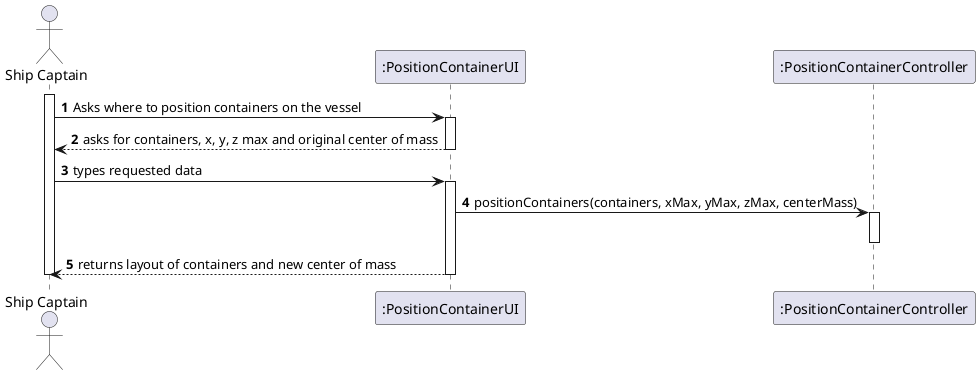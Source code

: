 @startuml
'https://plantuml.com/sequence-diagram

autonumber

actor "Ship Captain" as SC

participant ":PositionContainerUI" as UI
participant ":PositionContainerController" as CTRL

activate SC
SC -> UI : Asks where to position containers on the vessel

activate UI
UI --> SC : asks for containers, x, y, z max and original center of mass
deactivate UI

SC -> UI : types requested data

activate UI
UI -> CTRL : positionContainers(containers, xMax, yMax, zMax, centerMass)
activate CTRL
deactivate CTRL

UI --> SC : returns layout of containers and new center of mass
deactivate UI
deactivate SC
@enduml